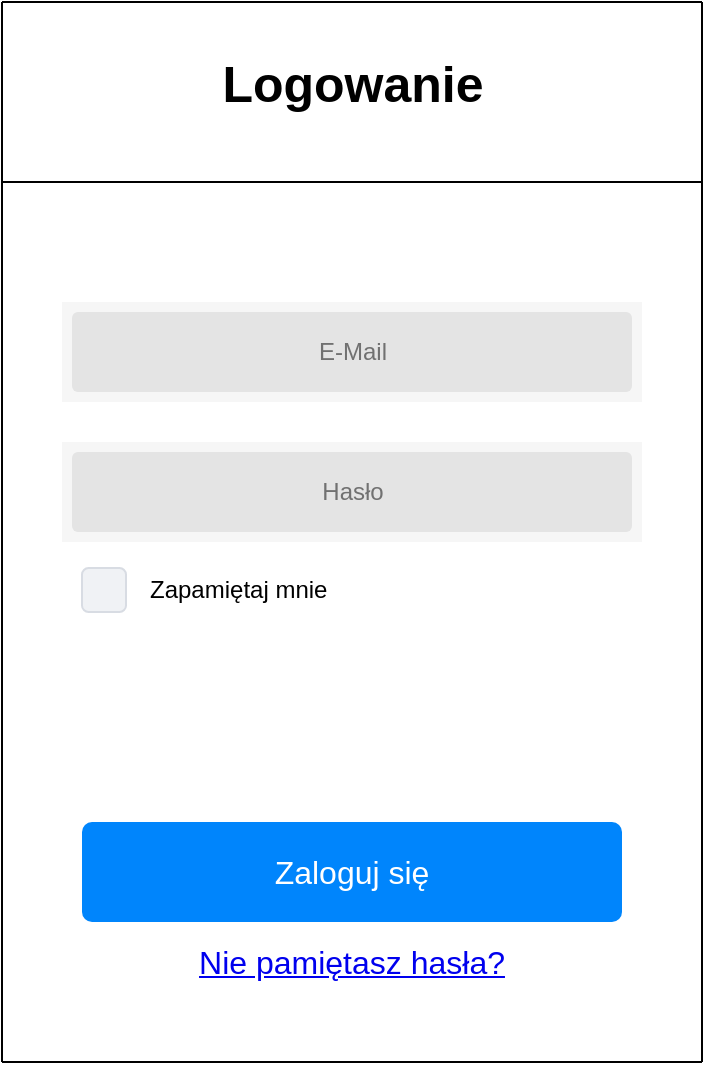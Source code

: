 <mxfile version="27.0.6">
  <diagram name="Page-1" id="MGUYogNoVj9ggv2rBeZF">
    <mxGraphModel dx="1130" dy="619" grid="1" gridSize="10" guides="1" tooltips="1" connect="1" arrows="1" fold="1" page="1" pageScale="1" pageWidth="350" pageHeight="625" background="#ffffff" math="0" shadow="0">
      <root>
        <mxCell id="0" />
        <mxCell id="1" parent="0" />
        <mxCell id="Rik8_3UsQrIRvoAK4gwr-61" value="" style="endArrow=none;html=1;rounded=0;exitX=-0.001;exitY=0.002;exitDx=0;exitDy=0;exitPerimeter=0;entryX=0;entryY=1;entryDx=0;entryDy=0;" parent="1" edge="1">
          <mxGeometry width="50" height="50" relative="1" as="geometry">
            <mxPoint x="-0.35" y="495.13" as="sourcePoint" />
            <mxPoint y="495" as="targetPoint" />
          </mxGeometry>
        </mxCell>
        <mxCell id="geiL3Sx0utcLc4iKAXen-12" value="" style="group" vertex="1" connectable="0" parent="1">
          <mxGeometry y="30" width="350" height="80" as="geometry" />
        </mxCell>
        <mxCell id="geiL3Sx0utcLc4iKAXen-8" value="" style="endArrow=none;html=1;rounded=0;" edge="1" parent="geiL3Sx0utcLc4iKAXen-12">
          <mxGeometry width="50" height="50" relative="1" as="geometry">
            <mxPoint y="530" as="sourcePoint" />
            <mxPoint as="targetPoint" />
          </mxGeometry>
        </mxCell>
        <mxCell id="geiL3Sx0utcLc4iKAXen-9" value="" style="endArrow=none;html=1;rounded=0;" edge="1" parent="geiL3Sx0utcLc4iKAXen-12">
          <mxGeometry width="50" height="50" relative="1" as="geometry">
            <mxPoint x="350" y="530" as="sourcePoint" />
            <mxPoint x="350" as="targetPoint" />
          </mxGeometry>
        </mxCell>
        <mxCell id="geiL3Sx0utcLc4iKAXen-10" value="" style="endArrow=none;html=1;rounded=0;" edge="1" parent="geiL3Sx0utcLc4iKAXen-12">
          <mxGeometry width="50" height="50" relative="1" as="geometry">
            <mxPoint as="sourcePoint" />
            <mxPoint x="350" as="targetPoint" />
          </mxGeometry>
        </mxCell>
        <mxCell id="geiL3Sx0utcLc4iKAXen-14" value="Logowanie" style="text;html=1;align=center;verticalAlign=middle;whiteSpace=wrap;rounded=0;fontSize=25;fontStyle=1" vertex="1" parent="geiL3Sx0utcLc4iKAXen-12">
          <mxGeometry x="138" y="12.5" width="75" height="55" as="geometry" />
        </mxCell>
        <mxCell id="geiL3Sx0utcLc4iKAXen-21" value="" style="endArrow=none;html=1;rounded=0;" edge="1" parent="geiL3Sx0utcLc4iKAXen-12">
          <mxGeometry width="50" height="50" relative="1" as="geometry">
            <mxPoint y="90" as="sourcePoint" />
            <mxPoint x="350" y="90" as="targetPoint" />
          </mxGeometry>
        </mxCell>
        <mxCell id="geiL3Sx0utcLc4iKAXen-13" value="" style="endArrow=none;html=1;rounded=0;" edge="1" parent="1">
          <mxGeometry width="50" height="50" relative="1" as="geometry">
            <mxPoint y="560" as="sourcePoint" />
            <mxPoint x="350" y="560" as="targetPoint" />
          </mxGeometry>
        </mxCell>
        <mxCell id="geiL3Sx0utcLc4iKAXen-20" value="" style="group" vertex="1" connectable="0" parent="1">
          <mxGeometry x="30" y="180" width="290" height="50" as="geometry" />
        </mxCell>
        <mxCell id="geiL3Sx0utcLc4iKAXen-16" value="" style="shape=rect;fillColor=#F6F6F6;strokeColor=none;textOpacity=90;" vertex="1" parent="geiL3Sx0utcLc4iKAXen-20">
          <mxGeometry width="290" height="50" as="geometry" />
        </mxCell>
        <mxCell id="geiL3Sx0utcLc4iKAXen-17" value="E-Mail" style="html=1;strokeWidth=1;shadow=0;dashed=0;shape=mxgraph.ios7ui.marginRect;rx=3;ry=3;rectMargin=5;fillColor=#E4E4E4;strokeColor=none;textOpacity=50;" vertex="1" parent="geiL3Sx0utcLc4iKAXen-20">
          <mxGeometry width="290" height="50" as="geometry" />
        </mxCell>
        <mxCell id="geiL3Sx0utcLc4iKAXen-22" value="" style="group" vertex="1" connectable="0" parent="1">
          <mxGeometry x="30" y="250" width="290" height="50" as="geometry" />
        </mxCell>
        <mxCell id="geiL3Sx0utcLc4iKAXen-23" value="" style="shape=rect;fillColor=#F6F6F6;strokeColor=none;textOpacity=90;" vertex="1" parent="geiL3Sx0utcLc4iKAXen-22">
          <mxGeometry width="290" height="50" as="geometry" />
        </mxCell>
        <mxCell id="geiL3Sx0utcLc4iKAXen-24" value="Hasło" style="html=1;strokeWidth=1;shadow=0;dashed=0;shape=mxgraph.ios7ui.marginRect;rx=3;ry=3;rectMargin=5;fillColor=#E4E4E4;strokeColor=none;textOpacity=50;" vertex="1" parent="geiL3Sx0utcLc4iKAXen-22">
          <mxGeometry width="290" height="50" as="geometry" />
        </mxCell>
        <UserObject label="Nie pamiętasz hasła?" link="https://www.draw.io" id="geiL3Sx0utcLc4iKAXen-26">
          <mxCell style="text;html=1;strokeColor=none;fillColor=none;whiteSpace=wrap;align=center;verticalAlign=middle;fontColor=#0000EE;fontStyle=4;fontSize=16;" vertex="1" parent="1">
            <mxGeometry x="92" y="500" width="166" height="20" as="geometry" />
          </mxCell>
        </UserObject>
        <mxCell id="geiL3Sx0utcLc4iKAXen-31" value="Zaloguj się" style="html=1;shadow=0;dashed=0;shape=mxgraph.bootstrap.rrect;rSize=5;strokeColor=none;strokeWidth=1;fillColor=#0085FC;fontColor=#FFFFFF;whiteSpace=wrap;align=center;verticalAlign=middle;spacingLeft=0;fontStyle=0;fontSize=16;spacing=5;" vertex="1" parent="1">
          <mxGeometry x="40" y="440" width="270" height="50" as="geometry" />
        </mxCell>
        <mxCell id="geiL3Sx0utcLc4iKAXen-33" value="Zapamiętaj mnie" style="rounded=1;fillColor=#F0F2F5;strokeColor=#D8DCE3;align=left;verticalAlign=middle;fontStyle=0;fontSize=12;labelPosition=right;verticalLabelPosition=middle;spacingLeft=10;html=1;shadow=0;dashed=0" vertex="1" parent="1">
          <mxGeometry x="40" y="313" width="22" height="22" as="geometry" />
        </mxCell>
      </root>
    </mxGraphModel>
  </diagram>
</mxfile>
